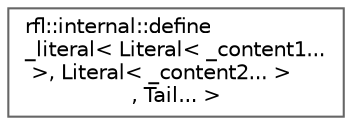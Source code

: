 digraph "类继承关系图"
{
 // LATEX_PDF_SIZE
  bgcolor="transparent";
  edge [fontname=Helvetica,fontsize=10,labelfontname=Helvetica,labelfontsize=10];
  node [fontname=Helvetica,fontsize=10,shape=box,height=0.2,width=0.4];
  rankdir="LR";
  Node0 [id="Node000000",label="rfl::internal::define\l_literal\< Literal\< _content1...\l \>, Literal\< _content2... \>\l, Tail... \>",height=0.2,width=0.4,color="grey40", fillcolor="white", style="filled",URL="$structrfl_1_1internal_1_1define__literal_3_01_literal_3_01__content1_8_8_8_01_4_00_01_literal_3_64c7700d792af2813d1e058159902bd8.html",tooltip="General case"];
}
